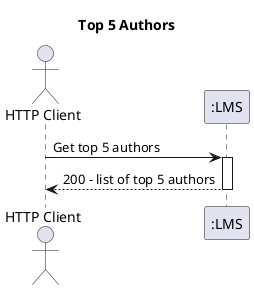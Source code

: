 @startuml
title Top 5 Authors
actor HTTP_Client as "HTTP Client"
participant LMS as ":LMS"
autoactivate on

HTTP_Client -> LMS : Get top 5 authors
LMS --> HTTP_Client : 200 - list of top 5 authors

@enduml